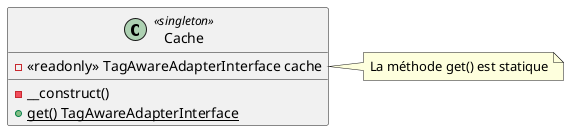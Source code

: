 @startuml

class Cache <<singleton>> {
  - <<readonly>> TagAwareAdapterInterface cache
  - __construct()
  + {static} get() TagAwareAdapterInterface
}

note right of Cache : La méthode get() est statique

@enduml